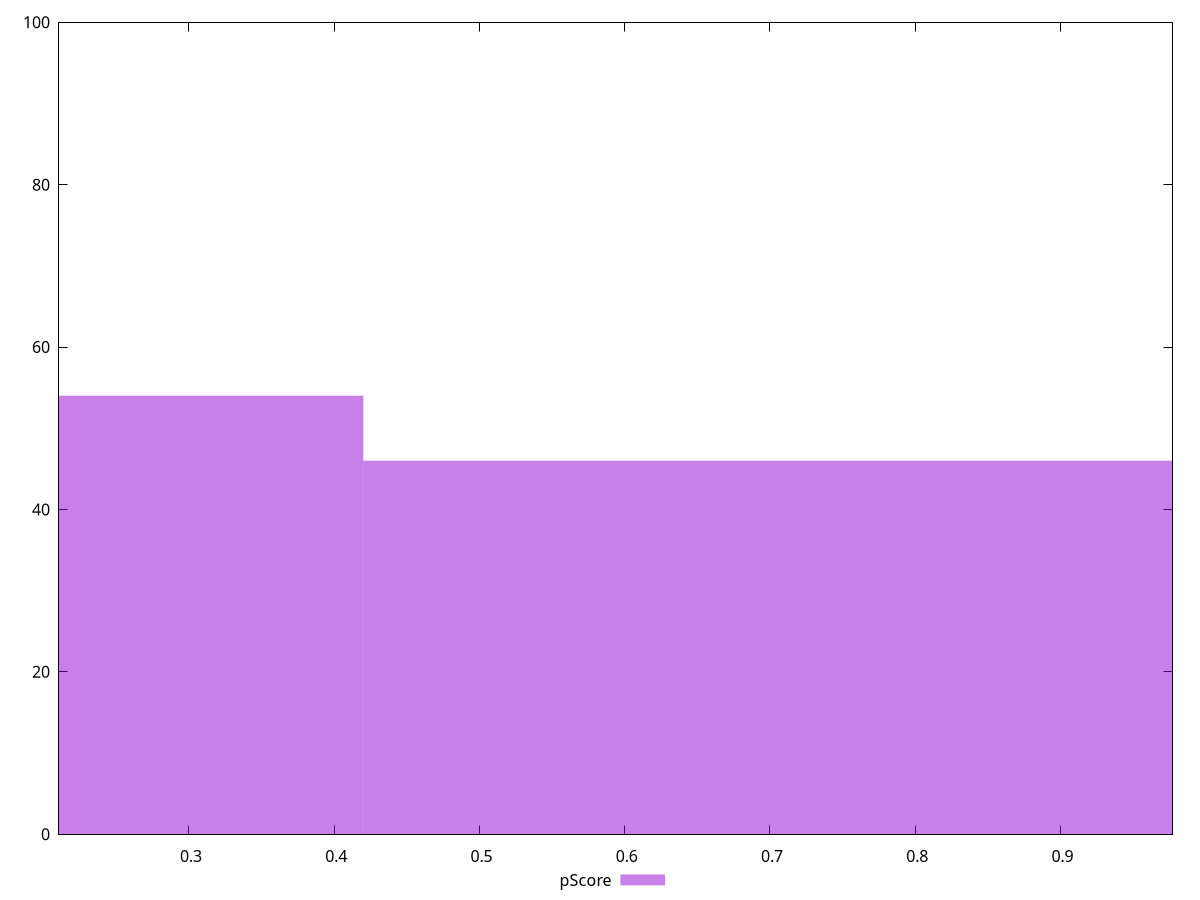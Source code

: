 reset

$pScore <<EOF
0.8402093073987639 46
0 54
EOF

set key outside below
set boxwidth 0.8402093073987639
set xrange [0.21059535501026838:0.9770655759670719]
set yrange [0:100]
set trange [0:100]
set style fill transparent solid 0.5 noborder
set terminal svg size 640, 490 enhanced background rgb 'white'
set output "reports/report_00033_2021-03-01T14-23-16.841Z/first-cpu-idle/samples/astro-inner/pScore/histogram.svg"

plot $pScore title "pScore" with boxes

reset
